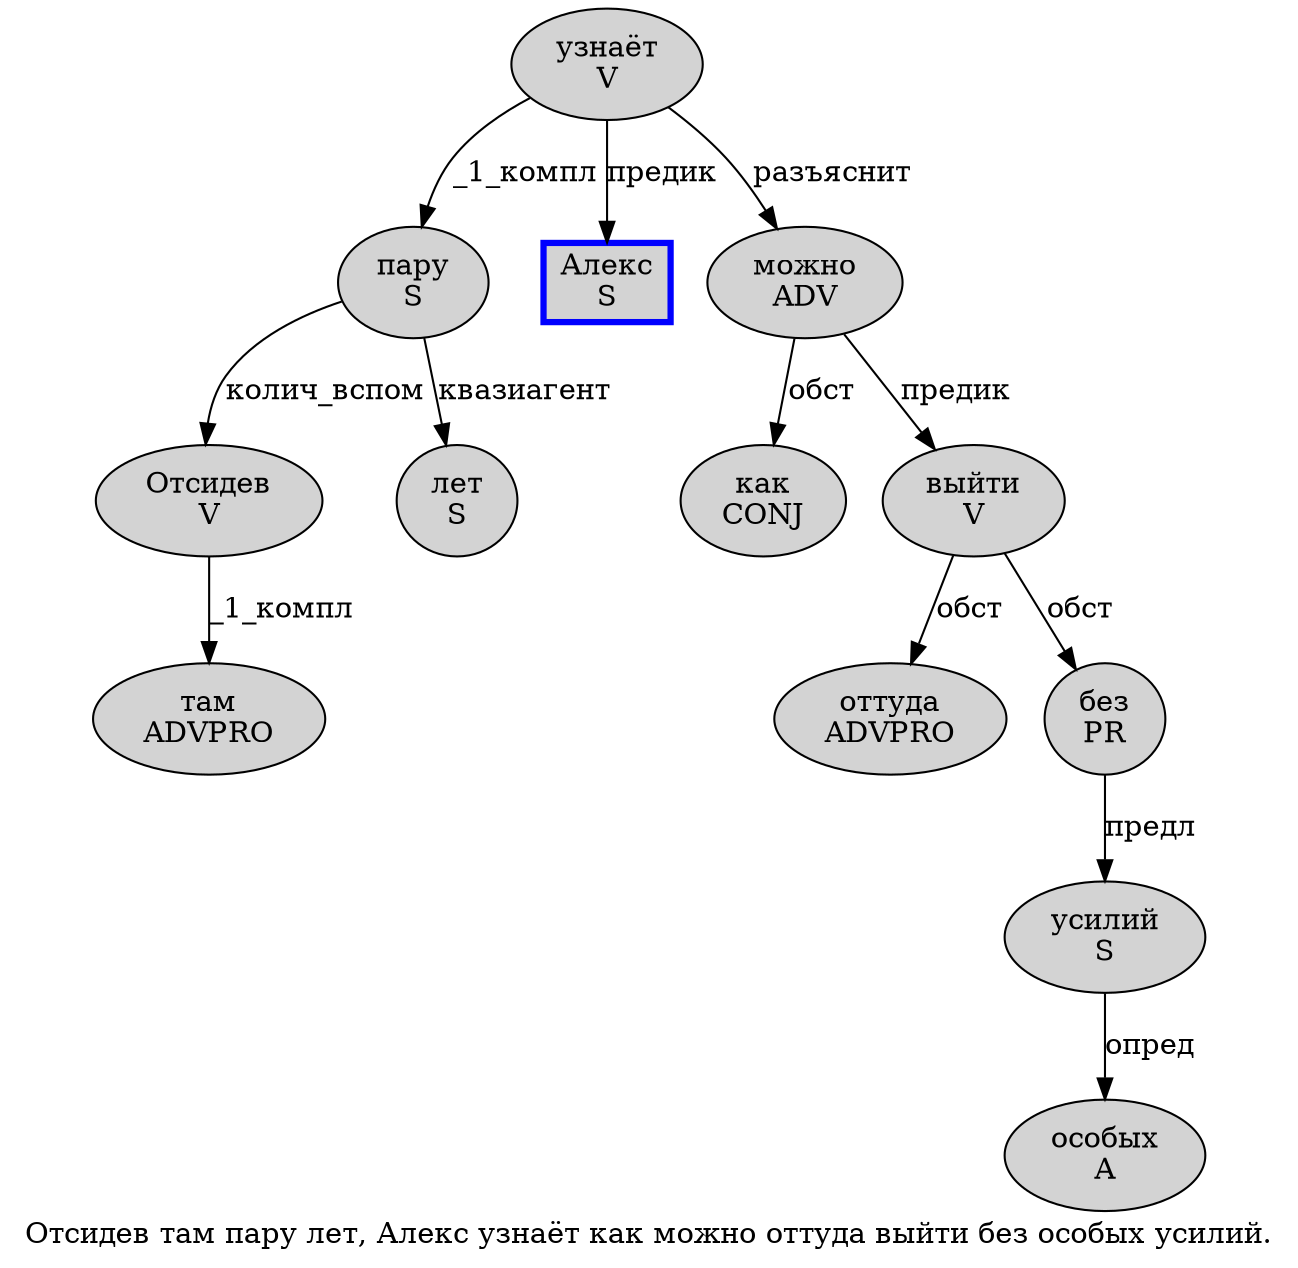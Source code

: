 digraph SENTENCE_3974 {
	graph [label="Отсидев там пару лет, Алекс узнаёт как можно оттуда выйти без особых усилий."]
	node [style=filled]
		0 [label="Отсидев
V" color="" fillcolor=lightgray penwidth=1 shape=ellipse]
		1 [label="там
ADVPRO" color="" fillcolor=lightgray penwidth=1 shape=ellipse]
		2 [label="пару
S" color="" fillcolor=lightgray penwidth=1 shape=ellipse]
		3 [label="лет
S" color="" fillcolor=lightgray penwidth=1 shape=ellipse]
		5 [label="Алекс
S" color=blue fillcolor=lightgray penwidth=3 shape=box]
		6 [label="узнаёт
V" color="" fillcolor=lightgray penwidth=1 shape=ellipse]
		7 [label="как
CONJ" color="" fillcolor=lightgray penwidth=1 shape=ellipse]
		8 [label="можно
ADV" color="" fillcolor=lightgray penwidth=1 shape=ellipse]
		9 [label="оттуда
ADVPRO" color="" fillcolor=lightgray penwidth=1 shape=ellipse]
		10 [label="выйти
V" color="" fillcolor=lightgray penwidth=1 shape=ellipse]
		11 [label="без
PR" color="" fillcolor=lightgray penwidth=1 shape=ellipse]
		12 [label="особых
A" color="" fillcolor=lightgray penwidth=1 shape=ellipse]
		13 [label="усилий
S" color="" fillcolor=lightgray penwidth=1 shape=ellipse]
			8 -> 7 [label="обст"]
			8 -> 10 [label="предик"]
			0 -> 1 [label="_1_компл"]
			11 -> 13 [label="предл"]
			2 -> 0 [label="колич_вспом"]
			2 -> 3 [label="квазиагент"]
			10 -> 9 [label="обст"]
			10 -> 11 [label="обст"]
			6 -> 2 [label="_1_компл"]
			6 -> 5 [label="предик"]
			6 -> 8 [label="разъяснит"]
			13 -> 12 [label="опред"]
}